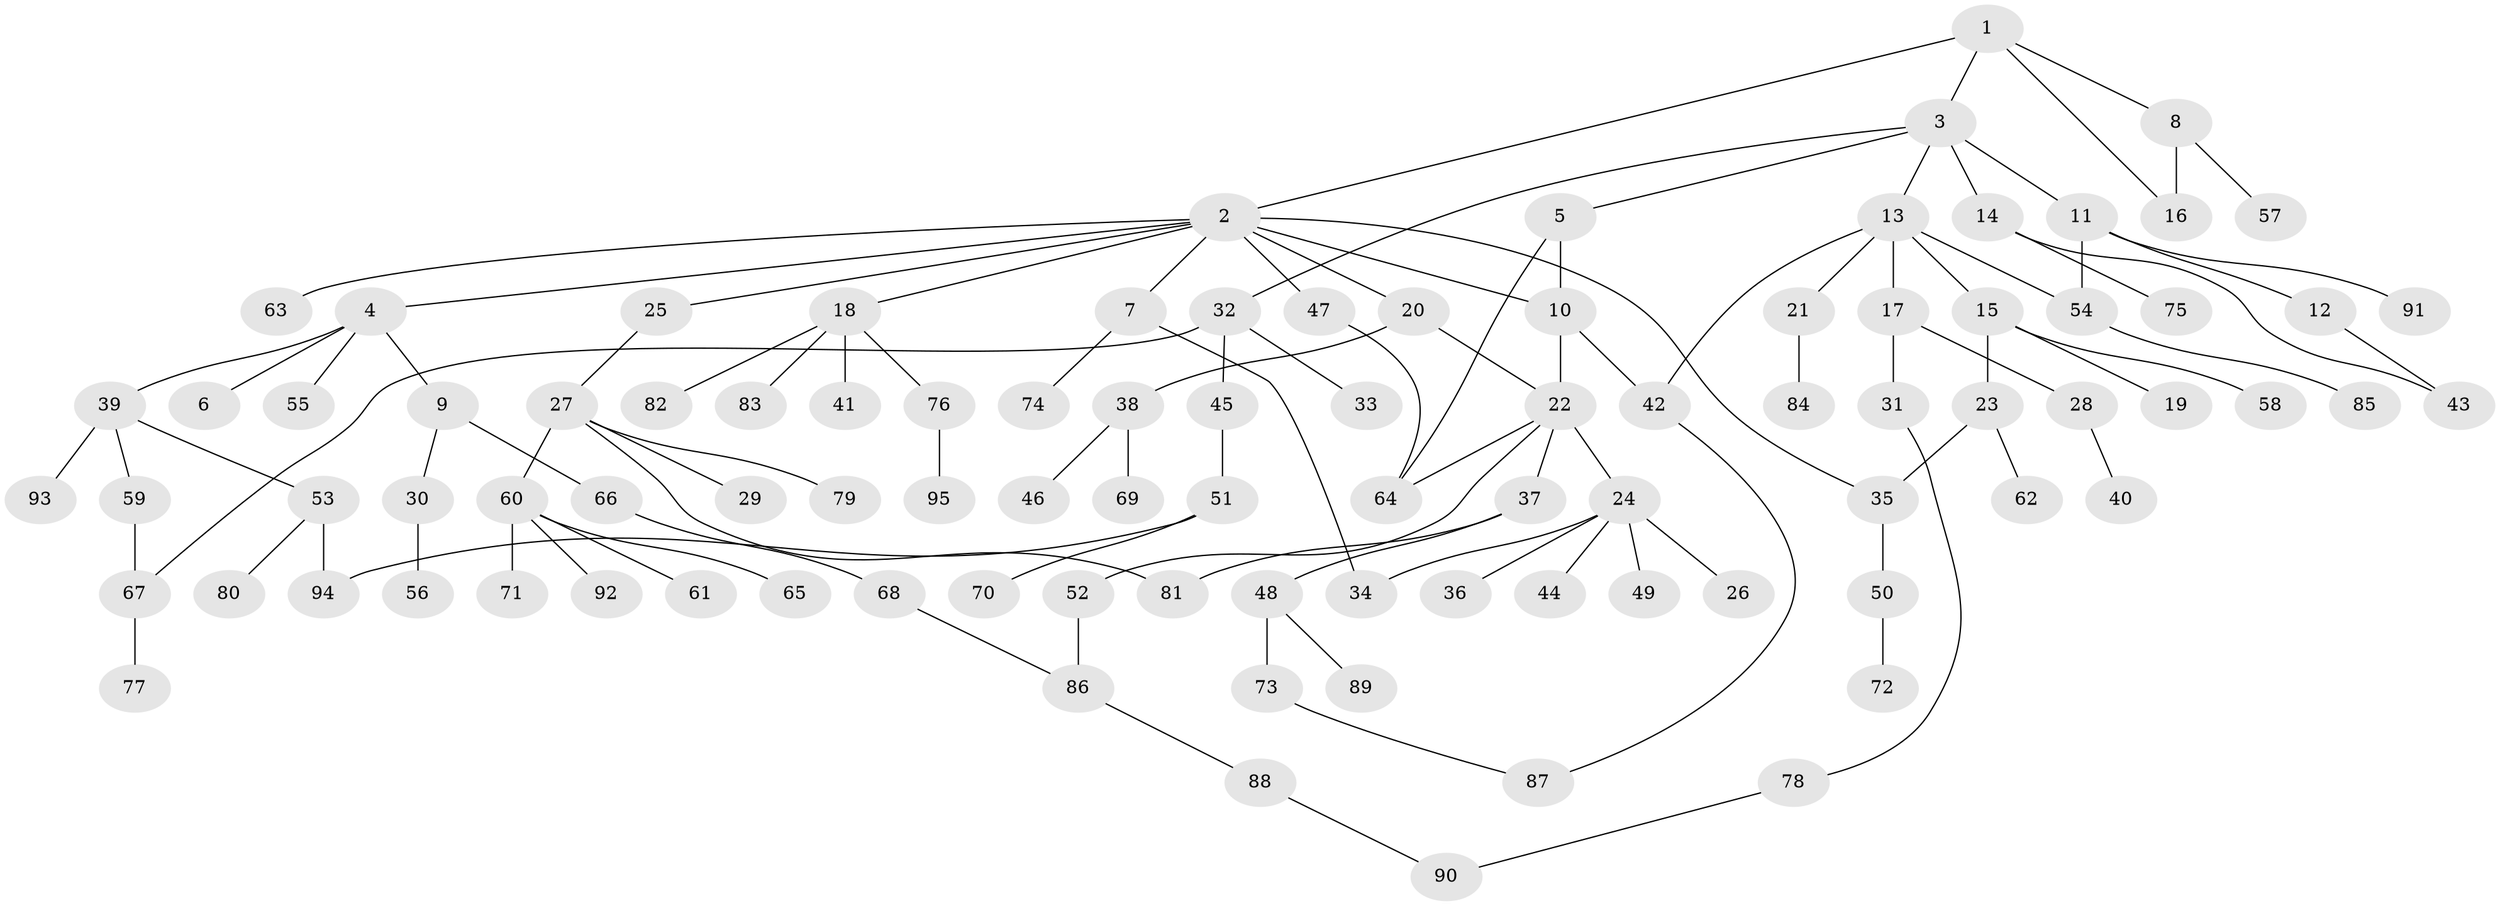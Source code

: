 // coarse degree distribution, {3: 0.08771929824561403, 1: 0.49122807017543857, 4: 0.12280701754385964, 2: 0.22807017543859648, 5: 0.03508771929824561, 8: 0.017543859649122806, 13: 0.017543859649122806}
// Generated by graph-tools (version 1.1) at 2025/46/03/04/25 21:46:19]
// undirected, 95 vertices, 110 edges
graph export_dot {
graph [start="1"]
  node [color=gray90,style=filled];
  1;
  2;
  3;
  4;
  5;
  6;
  7;
  8;
  9;
  10;
  11;
  12;
  13;
  14;
  15;
  16;
  17;
  18;
  19;
  20;
  21;
  22;
  23;
  24;
  25;
  26;
  27;
  28;
  29;
  30;
  31;
  32;
  33;
  34;
  35;
  36;
  37;
  38;
  39;
  40;
  41;
  42;
  43;
  44;
  45;
  46;
  47;
  48;
  49;
  50;
  51;
  52;
  53;
  54;
  55;
  56;
  57;
  58;
  59;
  60;
  61;
  62;
  63;
  64;
  65;
  66;
  67;
  68;
  69;
  70;
  71;
  72;
  73;
  74;
  75;
  76;
  77;
  78;
  79;
  80;
  81;
  82;
  83;
  84;
  85;
  86;
  87;
  88;
  89;
  90;
  91;
  92;
  93;
  94;
  95;
  1 -- 2;
  1 -- 3;
  1 -- 8;
  1 -- 16;
  2 -- 4;
  2 -- 7;
  2 -- 18;
  2 -- 20;
  2 -- 25;
  2 -- 35;
  2 -- 47;
  2 -- 63;
  2 -- 10;
  3 -- 5;
  3 -- 11;
  3 -- 13;
  3 -- 14;
  3 -- 32;
  4 -- 6;
  4 -- 9;
  4 -- 39;
  4 -- 55;
  5 -- 10;
  5 -- 64;
  7 -- 74;
  7 -- 34;
  8 -- 57;
  8 -- 16;
  9 -- 30;
  9 -- 66;
  10 -- 22;
  10 -- 42;
  11 -- 12;
  11 -- 91;
  11 -- 54;
  12 -- 43;
  13 -- 15;
  13 -- 17;
  13 -- 21;
  13 -- 42;
  13 -- 54;
  14 -- 43;
  14 -- 75;
  15 -- 19;
  15 -- 23;
  15 -- 58;
  17 -- 28;
  17 -- 31;
  18 -- 41;
  18 -- 76;
  18 -- 82;
  18 -- 83;
  20 -- 38;
  20 -- 22;
  21 -- 84;
  22 -- 24;
  22 -- 37;
  22 -- 52;
  22 -- 64;
  23 -- 62;
  23 -- 35;
  24 -- 26;
  24 -- 34;
  24 -- 36;
  24 -- 44;
  24 -- 49;
  25 -- 27;
  27 -- 29;
  27 -- 60;
  27 -- 79;
  27 -- 81;
  28 -- 40;
  30 -- 56;
  31 -- 78;
  32 -- 33;
  32 -- 45;
  32 -- 67;
  35 -- 50;
  37 -- 48;
  37 -- 81;
  38 -- 46;
  38 -- 69;
  39 -- 53;
  39 -- 59;
  39 -- 93;
  42 -- 87;
  45 -- 51;
  47 -- 64;
  48 -- 73;
  48 -- 89;
  50 -- 72;
  51 -- 70;
  51 -- 94;
  52 -- 86;
  53 -- 80;
  53 -- 94;
  54 -- 85;
  59 -- 67;
  60 -- 61;
  60 -- 65;
  60 -- 71;
  60 -- 92;
  66 -- 68;
  67 -- 77;
  68 -- 86;
  73 -- 87;
  76 -- 95;
  78 -- 90;
  86 -- 88;
  88 -- 90;
}
